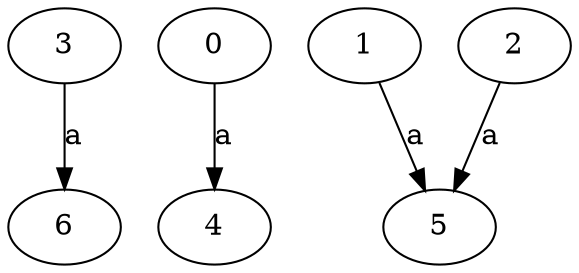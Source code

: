 strict digraph  {
3;
0;
1;
4;
2;
5;
6;
3 -> 6  [label=a];
0 -> 4  [label=a];
1 -> 5  [label=a];
2 -> 5  [label=a];
}
